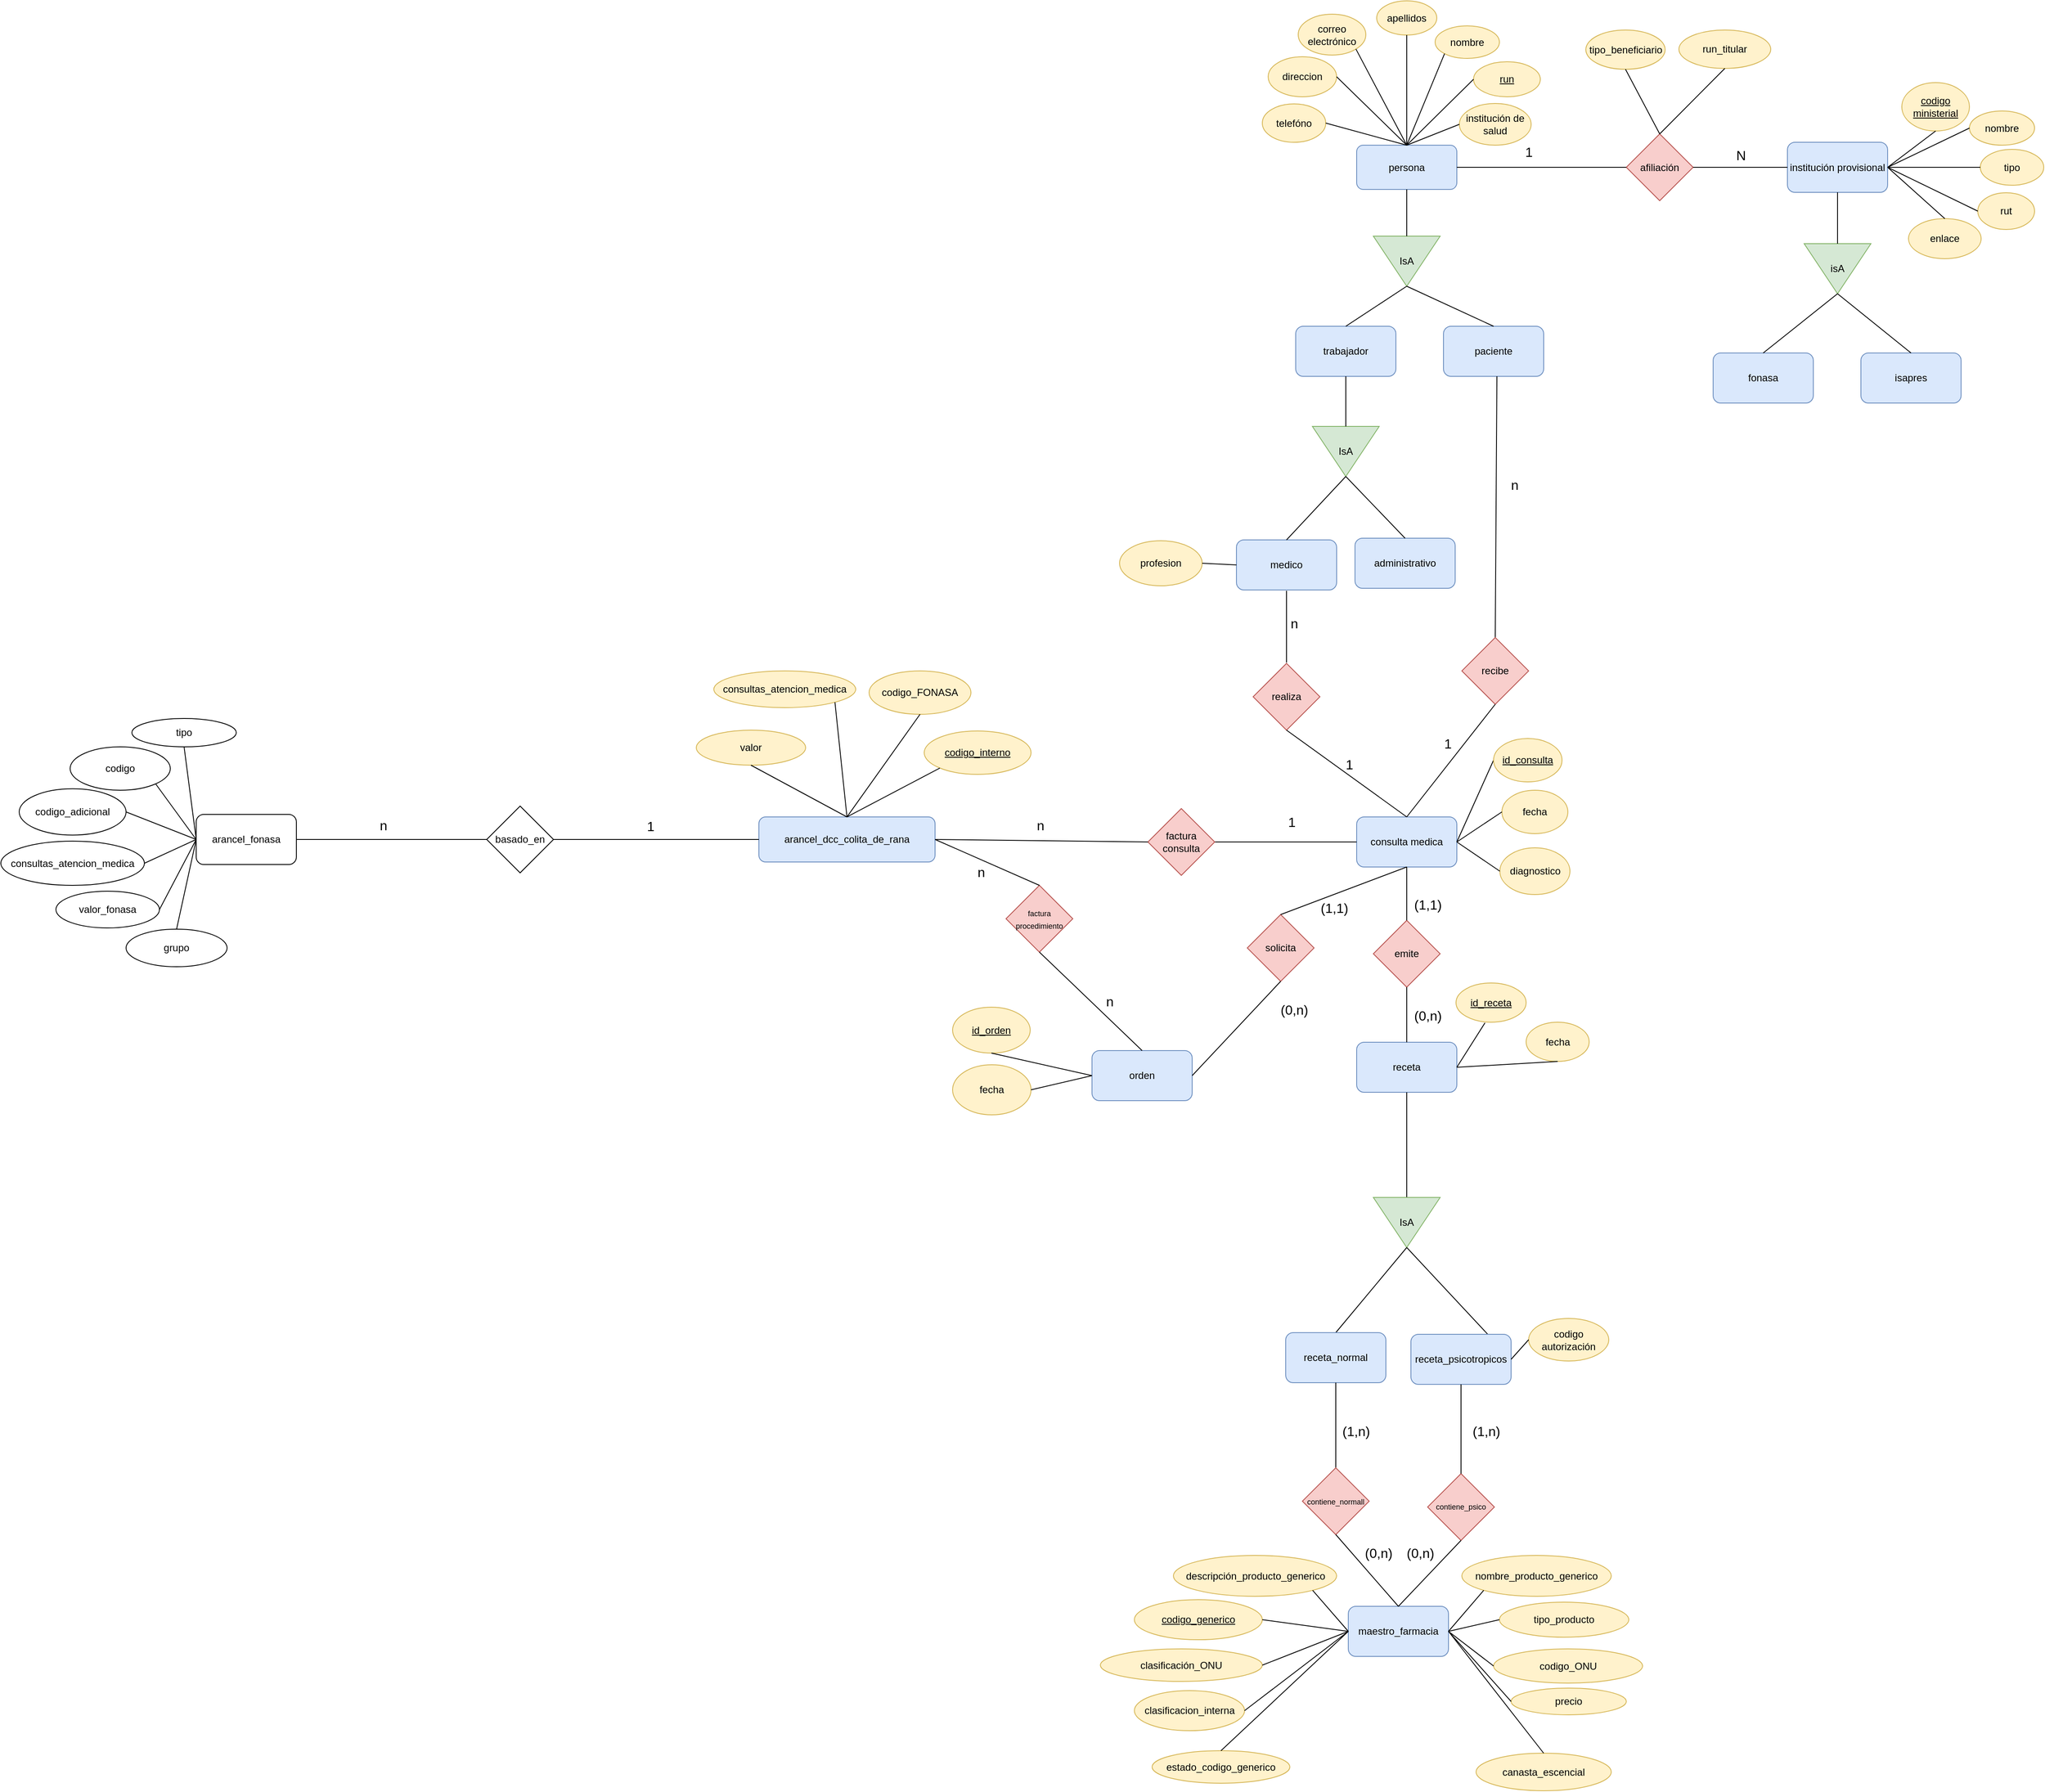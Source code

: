 <mxfile version="28.2.1">
  <diagram id="5fbcG3KwnYf6Rpxg08Wx" name="Página-1">
    <mxGraphModel dx="2180" dy="451" grid="0" gridSize="10" guides="1" tooltips="1" connect="1" arrows="1" fold="1" page="0" pageScale="1" pageWidth="827" pageHeight="1169" math="0" shadow="0">
      <root>
        <mxCell id="0" />
        <mxCell id="1" parent="0" />
        <mxCell id="uRwzK3sYCpa1AdK9t9Te-31" value="persona" style="rounded=1;whiteSpace=wrap;html=1;fillColor=#dae8fc;strokeColor=#6c8ebf;" parent="1" vertex="1">
          <mxGeometry x="138" y="909" width="120" height="53" as="geometry" />
        </mxCell>
        <mxCell id="uRwzK3sYCpa1AdK9t9Te-32" value="&lt;u&gt;run&lt;/u&gt;" style="ellipse;whiteSpace=wrap;html=1;fillColor=#fff2cc;strokeColor=#d6b656;" parent="1" vertex="1">
          <mxGeometry x="278" y="809" width="80" height="42" as="geometry" />
        </mxCell>
        <mxCell id="uRwzK3sYCpa1AdK9t9Te-33" value="nombre" style="ellipse;whiteSpace=wrap;html=1;fillColor=#fff2cc;strokeColor=#d6b656;" parent="1" vertex="1">
          <mxGeometry x="232" y="766" width="77" height="39" as="geometry" />
        </mxCell>
        <mxCell id="uRwzK3sYCpa1AdK9t9Te-34" value="apellidos" style="ellipse;whiteSpace=wrap;html=1;fillColor=#fff2cc;strokeColor=#d6b656;" parent="1" vertex="1">
          <mxGeometry x="162" y="736" width="72" height="41" as="geometry" />
        </mxCell>
        <mxCell id="uRwzK3sYCpa1AdK9t9Te-35" value="direccion" style="ellipse;whiteSpace=wrap;html=1;fillColor=#fff2cc;strokeColor=#d6b656;" parent="1" vertex="1">
          <mxGeometry x="32" y="803" width="82" height="48" as="geometry" />
        </mxCell>
        <mxCell id="uRwzK3sYCpa1AdK9t9Te-36" value="telefóno" style="ellipse;whiteSpace=wrap;html=1;fillColor=#fff2cc;strokeColor=#d6b656;" parent="1" vertex="1">
          <mxGeometry x="25" y="859.5" width="76" height="46" as="geometry" />
        </mxCell>
        <mxCell id="uRwzK3sYCpa1AdK9t9Te-37" value="correo electrónico" style="ellipse;whiteSpace=wrap;html=1;fillColor=#fff2cc;strokeColor=#d6b656;" parent="1" vertex="1">
          <mxGeometry x="68" y="752" width="81" height="49" as="geometry" />
        </mxCell>
        <mxCell id="uRwzK3sYCpa1AdK9t9Te-38" value="IsA" style="triangle;whiteSpace=wrap;html=1;direction=south;fillColor=#d5e8d4;strokeColor=#82b366;" parent="1" vertex="1">
          <mxGeometry x="158" y="1018" width="80" height="60" as="geometry" />
        </mxCell>
        <mxCell id="uRwzK3sYCpa1AdK9t9Te-40" value="trabajador" style="rounded=1;whiteSpace=wrap;html=1;fillColor=#dae8fc;strokeColor=#6c8ebf;" parent="1" vertex="1">
          <mxGeometry x="65" y="1126" width="120" height="60" as="geometry" />
        </mxCell>
        <mxCell id="uRwzK3sYCpa1AdK9t9Te-41" value="paciente" style="rounded=1;whiteSpace=wrap;html=1;fillColor=#dae8fc;strokeColor=#6c8ebf;" parent="1" vertex="1">
          <mxGeometry x="242" y="1126" width="120" height="60" as="geometry" />
        </mxCell>
        <mxCell id="uRwzK3sYCpa1AdK9t9Te-42" value="IsA" style="triangle;whiteSpace=wrap;html=1;direction=south;fillColor=#d5e8d4;strokeColor=#82b366;" parent="1" vertex="1">
          <mxGeometry x="85" y="1246" width="80" height="60" as="geometry" />
        </mxCell>
        <mxCell id="uRwzK3sYCpa1AdK9t9Te-43" value="medico" style="rounded=1;whiteSpace=wrap;html=1;fillColor=#dae8fc;strokeColor=#6c8ebf;" parent="1" vertex="1">
          <mxGeometry x="-6" y="1382" width="120" height="60" as="geometry" />
        </mxCell>
        <mxCell id="uRwzK3sYCpa1AdK9t9Te-44" value="administrativo" style="rounded=1;whiteSpace=wrap;html=1;fillColor=#dae8fc;strokeColor=#6c8ebf;" parent="1" vertex="1">
          <mxGeometry x="136" y="1380" width="120" height="60" as="geometry" />
        </mxCell>
        <mxCell id="uRwzK3sYCpa1AdK9t9Te-45" value="profesion" style="ellipse;whiteSpace=wrap;html=1;fillColor=#fff2cc;strokeColor=#d6b656;" parent="1" vertex="1">
          <mxGeometry x="-146" y="1383" width="99" height="54" as="geometry" />
        </mxCell>
        <mxCell id="uRwzK3sYCpa1AdK9t9Te-47" value="" style="endArrow=none;html=1;rounded=0;fontSize=12;startSize=8;endSize=8;curved=1;" parent="1" edge="1">
          <mxGeometry width="50" height="50" relative="1" as="geometry">
            <mxPoint x="304" y="1501" as="sourcePoint" />
            <mxPoint x="306" y="1186" as="targetPoint" />
          </mxGeometry>
        </mxCell>
        <mxCell id="uRwzK3sYCpa1AdK9t9Te-48" value="" style="endArrow=none;html=1;rounded=0;fontSize=12;startSize=8;endSize=8;curved=1;" parent="1" edge="1">
          <mxGeometry width="50" height="50" relative="1" as="geometry">
            <mxPoint x="54" y="1529" as="sourcePoint" />
            <mxPoint x="54" y="1443" as="targetPoint" />
          </mxGeometry>
        </mxCell>
        <mxCell id="uRwzK3sYCpa1AdK9t9Te-49" value="recibe" style="rhombus;whiteSpace=wrap;html=1;fillColor=#f8cecc;strokeColor=#b85450;" parent="1" vertex="1">
          <mxGeometry x="264" y="1499" width="80" height="80" as="geometry" />
        </mxCell>
        <mxCell id="uRwzK3sYCpa1AdK9t9Te-50" value="realiza" style="rhombus;whiteSpace=wrap;html=1;fillColor=#f8cecc;strokeColor=#b85450;" parent="1" vertex="1">
          <mxGeometry x="14" y="1530" width="80" height="80" as="geometry" />
        </mxCell>
        <mxCell id="uRwzK3sYCpa1AdK9t9Te-51" value="consulta medica" style="rounded=1;whiteSpace=wrap;html=1;fillColor=#dae8fc;strokeColor=#6c8ebf;" parent="1" vertex="1">
          <mxGeometry x="138" y="1714" width="120" height="60" as="geometry" />
        </mxCell>
        <mxCell id="uRwzK3sYCpa1AdK9t9Te-52" value="" style="endArrow=none;html=1;rounded=0;fontSize=12;startSize=8;endSize=8;curved=1;entryX=0.5;entryY=1;entryDx=0;entryDy=0;exitX=0.5;exitY=0;exitDx=0;exitDy=0;" parent="1" source="uRwzK3sYCpa1AdK9t9Te-51" target="uRwzK3sYCpa1AdK9t9Te-49" edge="1">
          <mxGeometry width="50" height="50" relative="1" as="geometry">
            <mxPoint x="210" y="1680" as="sourcePoint" />
            <mxPoint x="260" y="1630" as="targetPoint" />
          </mxGeometry>
        </mxCell>
        <mxCell id="uRwzK3sYCpa1AdK9t9Te-53" value="" style="endArrow=none;html=1;rounded=0;fontSize=12;startSize=8;endSize=8;curved=1;entryX=0.5;entryY=1;entryDx=0;entryDy=0;exitX=0.5;exitY=0;exitDx=0;exitDy=0;" parent="1" source="uRwzK3sYCpa1AdK9t9Te-51" target="uRwzK3sYCpa1AdK9t9Te-50" edge="1">
          <mxGeometry width="50" height="50" relative="1" as="geometry">
            <mxPoint x="210" y="1680" as="sourcePoint" />
            <mxPoint x="260" y="1630" as="targetPoint" />
          </mxGeometry>
        </mxCell>
        <mxCell id="uRwzK3sYCpa1AdK9t9Te-54" value="" style="endArrow=none;html=1;rounded=0;fontSize=12;startSize=8;endSize=8;curved=1;entryX=1;entryY=0.5;entryDx=0;entryDy=0;exitX=0;exitY=0.5;exitDx=0;exitDy=0;" parent="1" source="uRwzK3sYCpa1AdK9t9Te-55" target="uRwzK3sYCpa1AdK9t9Te-51" edge="1">
          <mxGeometry width="50" height="50" relative="1" as="geometry">
            <mxPoint x="333" y="1696" as="sourcePoint" />
            <mxPoint x="260" y="1809" as="targetPoint" />
          </mxGeometry>
        </mxCell>
        <mxCell id="uRwzK3sYCpa1AdK9t9Te-55" value="&lt;u&gt;id_consulta&lt;/u&gt;" style="ellipse;whiteSpace=wrap;html=1;fillColor=#fff2cc;strokeColor=#d6b656;" parent="1" vertex="1">
          <mxGeometry x="302" y="1620" width="82" height="52" as="geometry" />
        </mxCell>
        <mxCell id="uRwzK3sYCpa1AdK9t9Te-56" value="fecha" style="ellipse;whiteSpace=wrap;html=1;fillColor=#fff2cc;strokeColor=#d6b656;" parent="1" vertex="1">
          <mxGeometry x="312" y="1682" width="79" height="52" as="geometry" />
        </mxCell>
        <mxCell id="uRwzK3sYCpa1AdK9t9Te-57" value="" style="endArrow=none;html=1;rounded=0;fontSize=12;startSize=8;endSize=8;curved=1;entryX=0;entryY=0.5;entryDx=0;entryDy=0;exitX=1;exitY=0.5;exitDx=0;exitDy=0;" parent="1" source="uRwzK3sYCpa1AdK9t9Te-51" target="uRwzK3sYCpa1AdK9t9Te-56" edge="1">
          <mxGeometry width="50" height="50" relative="1" as="geometry">
            <mxPoint x="260" y="1738" as="sourcePoint" />
            <mxPoint x="260" y="1809" as="targetPoint" />
          </mxGeometry>
        </mxCell>
        <mxCell id="uRwzK3sYCpa1AdK9t9Te-58" value="diagnostico" style="ellipse;whiteSpace=wrap;html=1;fillColor=#fff2cc;strokeColor=#d6b656;" parent="1" vertex="1">
          <mxGeometry x="309.5" y="1751" width="84" height="56" as="geometry" />
        </mxCell>
        <mxCell id="uRwzK3sYCpa1AdK9t9Te-59" value="" style="endArrow=none;html=1;rounded=0;fontSize=12;startSize=8;endSize=8;curved=1;entryX=1;entryY=0.5;entryDx=0;entryDy=0;exitX=0;exitY=0.5;exitDx=0;exitDy=0;" parent="1" source="uRwzK3sYCpa1AdK9t9Te-58" target="uRwzK3sYCpa1AdK9t9Te-51" edge="1">
          <mxGeometry width="50" height="50" relative="1" as="geometry">
            <mxPoint x="210" y="1859" as="sourcePoint" />
            <mxPoint x="260" y="1809" as="targetPoint" />
          </mxGeometry>
        </mxCell>
        <mxCell id="uRwzK3sYCpa1AdK9t9Te-62" value="emite" style="rhombus;whiteSpace=wrap;html=1;fillColor=#f8cecc;strokeColor=#b85450;" parent="1" vertex="1">
          <mxGeometry x="158" y="1838" width="80" height="80" as="geometry" />
        </mxCell>
        <mxCell id="uRwzK3sYCpa1AdK9t9Te-63" value="receta" style="rounded=1;whiteSpace=wrap;html=1;fillColor=#dae8fc;strokeColor=#6c8ebf;" parent="1" vertex="1">
          <mxGeometry x="138" y="1984" width="120" height="60" as="geometry" />
        </mxCell>
        <mxCell id="uRwzK3sYCpa1AdK9t9Te-64" value="&lt;u&gt;id_receta&lt;/u&gt;" style="ellipse;whiteSpace=wrap;html=1;fillColor=#fff2cc;strokeColor=#d6b656;" parent="1" vertex="1">
          <mxGeometry x="257" y="1913" width="84" height="47" as="geometry" />
        </mxCell>
        <mxCell id="uRwzK3sYCpa1AdK9t9Te-65" value="fecha" style="ellipse;whiteSpace=wrap;html=1;fillColor=#fff2cc;strokeColor=#d6b656;" parent="1" vertex="1">
          <mxGeometry x="341" y="1960" width="75.5" height="47" as="geometry" />
        </mxCell>
        <mxCell id="uRwzK3sYCpa1AdK9t9Te-80" value="solicita" style="rhombus;whiteSpace=wrap;html=1;fillColor=#f8cecc;strokeColor=#b85450;" parent="1" vertex="1">
          <mxGeometry x="7" y="1831" width="80" height="80" as="geometry" />
        </mxCell>
        <mxCell id="uRwzK3sYCpa1AdK9t9Te-81" value="orden" style="rounded=1;whiteSpace=wrap;html=1;fillColor=#dae8fc;strokeColor=#6c8ebf;" parent="1" vertex="1">
          <mxGeometry x="-179" y="1994" width="120" height="60" as="geometry" />
        </mxCell>
        <mxCell id="uRwzK3sYCpa1AdK9t9Te-82" value="" style="endArrow=none;html=1;rounded=0;fontSize=12;startSize=8;endSize=8;curved=1;entryX=0.5;entryY=1;entryDx=0;entryDy=0;exitX=0.5;exitY=0;exitDx=0;exitDy=0;" parent="1" source="uRwzK3sYCpa1AdK9t9Te-63" target="uRwzK3sYCpa1AdK9t9Te-62" edge="1">
          <mxGeometry width="50" height="50" relative="1" as="geometry">
            <mxPoint x="201" y="1982" as="sourcePoint" />
            <mxPoint x="201" y="1927" as="targetPoint" />
          </mxGeometry>
        </mxCell>
        <mxCell id="uRwzK3sYCpa1AdK9t9Te-83" value="" style="endArrow=none;html=1;rounded=0;fontSize=12;startSize=8;endSize=8;curved=1;entryX=0.413;entryY=1.016;entryDx=0;entryDy=0;entryPerimeter=0;exitX=1;exitY=0.5;exitDx=0;exitDy=0;" parent="1" source="uRwzK3sYCpa1AdK9t9Te-63" target="uRwzK3sYCpa1AdK9t9Te-64" edge="1">
          <mxGeometry width="50" height="50" relative="1" as="geometry">
            <mxPoint x="201" y="1982" as="sourcePoint" />
            <mxPoint x="251" y="1932" as="targetPoint" />
          </mxGeometry>
        </mxCell>
        <mxCell id="uRwzK3sYCpa1AdK9t9Te-84" value="" style="endArrow=none;html=1;rounded=0;fontSize=12;startSize=8;endSize=8;curved=1;entryX=0.5;entryY=1;entryDx=0;entryDy=0;exitX=1;exitY=0.5;exitDx=0;exitDy=0;" parent="1" source="uRwzK3sYCpa1AdK9t9Te-63" target="uRwzK3sYCpa1AdK9t9Te-65" edge="1">
          <mxGeometry width="50" height="50" relative="1" as="geometry">
            <mxPoint x="201" y="1982" as="sourcePoint" />
            <mxPoint x="251" y="1932" as="targetPoint" />
          </mxGeometry>
        </mxCell>
        <mxCell id="uRwzK3sYCpa1AdK9t9Te-98" value="&lt;u&gt;id_orden&lt;/u&gt;" style="ellipse;whiteSpace=wrap;html=1;fillColor=#fff2cc;strokeColor=#d6b656;" parent="1" vertex="1">
          <mxGeometry x="-346" y="1942" width="93" height="55" as="geometry" />
        </mxCell>
        <mxCell id="uRwzK3sYCpa1AdK9t9Te-99" value="fecha" style="ellipse;whiteSpace=wrap;html=1;fillColor=#fff2cc;strokeColor=#d6b656;" parent="1" vertex="1">
          <mxGeometry x="-346" y="2011" width="94" height="60" as="geometry" />
        </mxCell>
        <mxCell id="uRwzK3sYCpa1AdK9t9Te-102" value="" style="endArrow=none;html=1;rounded=0;fontSize=12;startSize=8;endSize=8;curved=1;entryX=0;entryY=0.5;entryDx=0;entryDy=0;exitX=0.5;exitY=1;exitDx=0;exitDy=0;" parent="1" source="uRwzK3sYCpa1AdK9t9Te-98" target="uRwzK3sYCpa1AdK9t9Te-81" edge="1">
          <mxGeometry width="50" height="50" relative="1" as="geometry">
            <mxPoint x="-208" y="1952" as="sourcePoint" />
            <mxPoint x="-158" y="1902" as="targetPoint" />
          </mxGeometry>
        </mxCell>
        <mxCell id="uRwzK3sYCpa1AdK9t9Te-103" value="" style="endArrow=none;html=1;rounded=0;fontSize=12;startSize=8;endSize=8;curved=1;entryX=0;entryY=0.5;entryDx=0;entryDy=0;exitX=1;exitY=0.5;exitDx=0;exitDy=0;" parent="1" source="uRwzK3sYCpa1AdK9t9Te-99" target="uRwzK3sYCpa1AdK9t9Te-81" edge="1">
          <mxGeometry width="50" height="50" relative="1" as="geometry">
            <mxPoint x="-208" y="1952" as="sourcePoint" />
            <mxPoint x="-158" y="1902" as="targetPoint" />
          </mxGeometry>
        </mxCell>
        <mxCell id="uRwzK3sYCpa1AdK9t9Te-106" value="afiliación" style="rhombus;whiteSpace=wrap;html=1;fillColor=#f8cecc;strokeColor=#b85450;" parent="1" vertex="1">
          <mxGeometry x="461" y="895.5" width="80" height="80" as="geometry" />
        </mxCell>
        <mxCell id="uRwzK3sYCpa1AdK9t9Te-107" value="institución provisional" style="rounded=1;whiteSpace=wrap;html=1;fillColor=#dae8fc;strokeColor=#6c8ebf;" parent="1" vertex="1">
          <mxGeometry x="654" y="905.5" width="120" height="60" as="geometry" />
        </mxCell>
        <mxCell id="uRwzK3sYCpa1AdK9t9Te-108" value="&lt;u&gt;codigo ministerial&lt;/u&gt;" style="ellipse;whiteSpace=wrap;html=1;fillColor=#fff2cc;strokeColor=#d6b656;" parent="1" vertex="1">
          <mxGeometry x="791" y="834" width="81" height="58" as="geometry" />
        </mxCell>
        <mxCell id="uRwzK3sYCpa1AdK9t9Te-109" value="nombre" style="ellipse;whiteSpace=wrap;html=1;fillColor=#fff2cc;strokeColor=#d6b656;" parent="1" vertex="1">
          <mxGeometry x="872" y="868" width="78" height="41" as="geometry" />
        </mxCell>
        <mxCell id="uRwzK3sYCpa1AdK9t9Te-110" value="tipo" style="ellipse;whiteSpace=wrap;html=1;fillColor=#fff2cc;strokeColor=#d6b656;" parent="1" vertex="1">
          <mxGeometry x="885" y="914" width="76" height="43" as="geometry" />
        </mxCell>
        <mxCell id="uRwzK3sYCpa1AdK9t9Te-111" value="rut" style="ellipse;whiteSpace=wrap;html=1;fillColor=#fff2cc;strokeColor=#d6b656;" parent="1" vertex="1">
          <mxGeometry x="882" y="966" width="68" height="44" as="geometry" />
        </mxCell>
        <mxCell id="uRwzK3sYCpa1AdK9t9Te-112" value="enlace" style="ellipse;whiteSpace=wrap;html=1;fillColor=#fff2cc;strokeColor=#d6b656;" parent="1" vertex="1">
          <mxGeometry x="799" y="997" width="87" height="48" as="geometry" />
        </mxCell>
        <mxCell id="uRwzK3sYCpa1AdK9t9Te-113" value="isA" style="triangle;whiteSpace=wrap;html=1;direction=south;fillColor=#d5e8d4;strokeColor=#82b366;" parent="1" vertex="1">
          <mxGeometry x="674" y="1027" width="80" height="60" as="geometry" />
        </mxCell>
        <mxCell id="uRwzK3sYCpa1AdK9t9Te-114" value="fonasa" style="rounded=1;whiteSpace=wrap;html=1;fillColor=#dae8fc;strokeColor=#6c8ebf;" parent="1" vertex="1">
          <mxGeometry x="565" y="1158" width="120" height="60" as="geometry" />
        </mxCell>
        <mxCell id="uRwzK3sYCpa1AdK9t9Te-115" value="" style="endArrow=none;html=1;rounded=0;fontSize=12;startSize=8;endSize=8;curved=1;exitX=1;exitY=0.5;exitDx=0;exitDy=0;" parent="1" source="uRwzK3sYCpa1AdK9t9Te-31" target="uRwzK3sYCpa1AdK9t9Te-106" edge="1">
          <mxGeometry width="50" height="50" relative="1" as="geometry">
            <mxPoint x="418" y="1075" as="sourcePoint" />
            <mxPoint x="468" y="1025" as="targetPoint" />
          </mxGeometry>
        </mxCell>
        <mxCell id="uRwzK3sYCpa1AdK9t9Te-116" value="1" style="text;html=1;align=center;verticalAlign=middle;resizable=0;points=[];autosize=1;strokeColor=none;fillColor=none;fontSize=16;" parent="1" vertex="1">
          <mxGeometry x="330.5" y="901.5" width="27" height="31" as="geometry" />
        </mxCell>
        <mxCell id="uRwzK3sYCpa1AdK9t9Te-117" value="" style="endArrow=none;html=1;rounded=0;fontSize=12;startSize=8;endSize=8;curved=1;exitX=1;exitY=0.5;exitDx=0;exitDy=0;entryX=0;entryY=0.5;entryDx=0;entryDy=0;" parent="1" source="uRwzK3sYCpa1AdK9t9Te-106" target="uRwzK3sYCpa1AdK9t9Te-107" edge="1">
          <mxGeometry width="50" height="50" relative="1" as="geometry">
            <mxPoint x="545" y="1075" as="sourcePoint" />
            <mxPoint x="595" y="1025" as="targetPoint" />
          </mxGeometry>
        </mxCell>
        <mxCell id="uRwzK3sYCpa1AdK9t9Te-118" value="N" style="text;html=1;align=center;verticalAlign=middle;resizable=0;points=[];autosize=1;strokeColor=none;fillColor=none;fontSize=16;" parent="1" vertex="1">
          <mxGeometry x="583" y="905.5" width="30" height="31" as="geometry" />
        </mxCell>
        <mxCell id="uRwzK3sYCpa1AdK9t9Te-120" value="tipo_beneficiario" style="ellipse;whiteSpace=wrap;html=1;fillColor=#fff2cc;strokeColor=#d6b656;" parent="1" vertex="1">
          <mxGeometry x="412.5" y="771" width="95" height="47" as="geometry" />
        </mxCell>
        <mxCell id="uRwzK3sYCpa1AdK9t9Te-121" value="run_titular" style="ellipse;whiteSpace=wrap;html=1;fillColor=#fff2cc;strokeColor=#d6b656;" parent="1" vertex="1">
          <mxGeometry x="524" y="771" width="110" height="46" as="geometry" />
        </mxCell>
        <mxCell id="uRwzK3sYCpa1AdK9t9Te-122" value="" style="endArrow=none;html=1;rounded=0;fontSize=12;startSize=8;endSize=8;curved=1;exitX=0.5;exitY=0;exitDx=0;exitDy=0;entryX=0.5;entryY=1;entryDx=0;entryDy=0;" parent="1" source="uRwzK3sYCpa1AdK9t9Te-106" target="uRwzK3sYCpa1AdK9t9Te-121" edge="1">
          <mxGeometry width="50" height="50" relative="1" as="geometry">
            <mxPoint x="523" y="1077" as="sourcePoint" />
            <mxPoint x="573" y="1027" as="targetPoint" />
          </mxGeometry>
        </mxCell>
        <mxCell id="uRwzK3sYCpa1AdK9t9Te-123" value="" style="endArrow=none;html=1;rounded=0;fontSize=12;startSize=8;endSize=8;curved=1;exitX=0.5;exitY=0;exitDx=0;exitDy=0;entryX=0.5;entryY=1;entryDx=0;entryDy=0;" parent="1" source="uRwzK3sYCpa1AdK9t9Te-106" target="uRwzK3sYCpa1AdK9t9Te-120" edge="1">
          <mxGeometry width="50" height="50" relative="1" as="geometry">
            <mxPoint x="523" y="1077" as="sourcePoint" />
            <mxPoint x="573" y="1027" as="targetPoint" />
          </mxGeometry>
        </mxCell>
        <mxCell id="uRwzK3sYCpa1AdK9t9Te-124" value="isapres" style="rounded=1;whiteSpace=wrap;html=1;fillColor=#dae8fc;strokeColor=#6c8ebf;" parent="1" vertex="1">
          <mxGeometry x="742" y="1158" width="120" height="60" as="geometry" />
        </mxCell>
        <mxCell id="uRwzK3sYCpa1AdK9t9Te-125" value="" style="endArrow=none;html=1;rounded=0;fontSize=12;startSize=8;endSize=8;curved=1;entryX=0.5;entryY=1;entryDx=0;entryDy=0;exitX=0;exitY=0.5;exitDx=0;exitDy=0;" parent="1" source="uRwzK3sYCpa1AdK9t9Te-113" target="uRwzK3sYCpa1AdK9t9Te-107" edge="1">
          <mxGeometry width="50" height="50" relative="1" as="geometry">
            <mxPoint x="661" y="1022" as="sourcePoint" />
            <mxPoint x="711" y="972" as="targetPoint" />
          </mxGeometry>
        </mxCell>
        <mxCell id="uRwzK3sYCpa1AdK9t9Te-126" value="" style="endArrow=none;html=1;rounded=0;fontSize=12;startSize=8;endSize=8;curved=1;exitX=1;exitY=0.5;exitDx=0;exitDy=0;entryX=0.5;entryY=0;entryDx=0;entryDy=0;" parent="1" source="uRwzK3sYCpa1AdK9t9Te-113" target="uRwzK3sYCpa1AdK9t9Te-124" edge="1">
          <mxGeometry width="50" height="50" relative="1" as="geometry">
            <mxPoint x="769" y="1095" as="sourcePoint" />
            <mxPoint x="819" y="1045" as="targetPoint" />
          </mxGeometry>
        </mxCell>
        <mxCell id="uRwzK3sYCpa1AdK9t9Te-127" value="" style="endArrow=none;html=1;rounded=0;fontSize=12;startSize=8;endSize=8;curved=1;exitX=1;exitY=0.5;exitDx=0;exitDy=0;entryX=0.5;entryY=0;entryDx=0;entryDy=0;" parent="1" source="uRwzK3sYCpa1AdK9t9Te-113" target="uRwzK3sYCpa1AdK9t9Te-114" edge="1">
          <mxGeometry width="50" height="50" relative="1" as="geometry">
            <mxPoint x="769" y="1095" as="sourcePoint" />
            <mxPoint x="819" y="1045" as="targetPoint" />
          </mxGeometry>
        </mxCell>
        <mxCell id="uRwzK3sYCpa1AdK9t9Te-128" value="" style="endArrow=none;html=1;rounded=0;fontSize=12;startSize=8;endSize=8;curved=1;entryX=1;entryY=0.5;entryDx=0;entryDy=0;exitX=0.5;exitY=1;exitDx=0;exitDy=0;" parent="1" source="uRwzK3sYCpa1AdK9t9Te-108" target="uRwzK3sYCpa1AdK9t9Te-107" edge="1">
          <mxGeometry width="50" height="50" relative="1" as="geometry">
            <mxPoint x="675" y="1101" as="sourcePoint" />
            <mxPoint x="725" y="1051" as="targetPoint" />
          </mxGeometry>
        </mxCell>
        <mxCell id="uRwzK3sYCpa1AdK9t9Te-129" value="" style="endArrow=none;html=1;rounded=0;fontSize=12;startSize=8;endSize=8;curved=1;entryX=1;entryY=0.5;entryDx=0;entryDy=0;exitX=0;exitY=0.5;exitDx=0;exitDy=0;" parent="1" source="uRwzK3sYCpa1AdK9t9Te-109" target="uRwzK3sYCpa1AdK9t9Te-107" edge="1">
          <mxGeometry width="50" height="50" relative="1" as="geometry">
            <mxPoint x="675" y="1101" as="sourcePoint" />
            <mxPoint x="725" y="1051" as="targetPoint" />
          </mxGeometry>
        </mxCell>
        <mxCell id="uRwzK3sYCpa1AdK9t9Te-130" value="" style="endArrow=none;html=1;rounded=0;fontSize=12;startSize=8;endSize=8;curved=1;exitX=1;exitY=0.5;exitDx=0;exitDy=0;entryX=0;entryY=0.5;entryDx=0;entryDy=0;" parent="1" source="uRwzK3sYCpa1AdK9t9Te-107" target="uRwzK3sYCpa1AdK9t9Te-110" edge="1">
          <mxGeometry width="50" height="50" relative="1" as="geometry">
            <mxPoint x="798" y="970" as="sourcePoint" />
            <mxPoint x="848" y="920" as="targetPoint" />
          </mxGeometry>
        </mxCell>
        <mxCell id="uRwzK3sYCpa1AdK9t9Te-131" value="" style="endArrow=none;html=1;rounded=0;fontSize=12;startSize=8;endSize=8;curved=1;exitX=1;exitY=0.5;exitDx=0;exitDy=0;entryX=0;entryY=0.5;entryDx=0;entryDy=0;" parent="1" source="uRwzK3sYCpa1AdK9t9Te-107" target="uRwzK3sYCpa1AdK9t9Te-111" edge="1">
          <mxGeometry width="50" height="50" relative="1" as="geometry">
            <mxPoint x="794" y="992" as="sourcePoint" />
            <mxPoint x="844" y="942" as="targetPoint" />
          </mxGeometry>
        </mxCell>
        <mxCell id="uRwzK3sYCpa1AdK9t9Te-132" value="" style="endArrow=none;html=1;rounded=0;fontSize=12;startSize=8;endSize=8;curved=1;exitX=1;exitY=0.5;exitDx=0;exitDy=0;entryX=0.5;entryY=0;entryDx=0;entryDy=0;" parent="1" source="uRwzK3sYCpa1AdK9t9Te-107" target="uRwzK3sYCpa1AdK9t9Te-112" edge="1">
          <mxGeometry width="50" height="50" relative="1" as="geometry">
            <mxPoint x="764" y="1027" as="sourcePoint" />
            <mxPoint x="814" y="977" as="targetPoint" />
          </mxGeometry>
        </mxCell>
        <mxCell id="uRwzK3sYCpa1AdK9t9Te-133" value="institución de salud" style="ellipse;whiteSpace=wrap;html=1;fillColor=#fff2cc;strokeColor=#d6b656;" parent="1" vertex="1">
          <mxGeometry x="261" y="859" width="86" height="50" as="geometry" />
        </mxCell>
        <mxCell id="uRwzK3sYCpa1AdK9t9Te-134" value="" style="endArrow=none;html=1;rounded=0;fontSize=12;startSize=8;endSize=8;curved=1;exitX=0.5;exitY=0;exitDx=0;exitDy=0;entryX=0;entryY=0.5;entryDx=0;entryDy=0;" parent="1" source="uRwzK3sYCpa1AdK9t9Te-31" target="uRwzK3sYCpa1AdK9t9Te-133" edge="1">
          <mxGeometry width="50" height="50" relative="1" as="geometry">
            <mxPoint x="191" y="904" as="sourcePoint" />
            <mxPoint x="241" y="854" as="targetPoint" />
          </mxGeometry>
        </mxCell>
        <mxCell id="uRwzK3sYCpa1AdK9t9Te-135" value="" style="endArrow=none;html=1;rounded=0;fontSize=12;startSize=8;endSize=8;curved=1;exitX=0.5;exitY=0;exitDx=0;exitDy=0;entryX=0;entryY=0.5;entryDx=0;entryDy=0;" parent="1" source="uRwzK3sYCpa1AdK9t9Te-31" target="uRwzK3sYCpa1AdK9t9Te-32" edge="1">
          <mxGeometry width="50" height="50" relative="1" as="geometry">
            <mxPoint x="299" y="1007" as="sourcePoint" />
            <mxPoint x="349" y="957" as="targetPoint" />
          </mxGeometry>
        </mxCell>
        <mxCell id="uRwzK3sYCpa1AdK9t9Te-136" value="" style="endArrow=none;html=1;rounded=0;fontSize=12;startSize=8;endSize=8;curved=1;exitX=0.5;exitY=0;exitDx=0;exitDy=0;entryX=0;entryY=1;entryDx=0;entryDy=0;" parent="1" source="uRwzK3sYCpa1AdK9t9Te-31" target="uRwzK3sYCpa1AdK9t9Te-33" edge="1">
          <mxGeometry width="50" height="50" relative="1" as="geometry">
            <mxPoint x="299" y="1007" as="sourcePoint" />
            <mxPoint x="349" y="957" as="targetPoint" />
          </mxGeometry>
        </mxCell>
        <mxCell id="uRwzK3sYCpa1AdK9t9Te-137" value="" style="endArrow=none;html=1;rounded=0;fontSize=12;startSize=8;endSize=8;curved=1;exitX=0.5;exitY=0;exitDx=0;exitDy=0;entryX=0.5;entryY=1;entryDx=0;entryDy=0;" parent="1" source="uRwzK3sYCpa1AdK9t9Te-31" target="uRwzK3sYCpa1AdK9t9Te-34" edge="1">
          <mxGeometry width="50" height="50" relative="1" as="geometry">
            <mxPoint x="299" y="1007" as="sourcePoint" />
            <mxPoint x="349" y="957" as="targetPoint" />
          </mxGeometry>
        </mxCell>
        <mxCell id="uRwzK3sYCpa1AdK9t9Te-138" value="" style="endArrow=none;html=1;rounded=0;fontSize=12;startSize=8;endSize=8;curved=1;exitX=0.5;exitY=0;exitDx=0;exitDy=0;entryX=1;entryY=1;entryDx=0;entryDy=0;" parent="1" source="uRwzK3sYCpa1AdK9t9Te-31" target="uRwzK3sYCpa1AdK9t9Te-37" edge="1">
          <mxGeometry width="50" height="50" relative="1" as="geometry">
            <mxPoint x="299" y="1007" as="sourcePoint" />
            <mxPoint x="349" y="957" as="targetPoint" />
          </mxGeometry>
        </mxCell>
        <mxCell id="uRwzK3sYCpa1AdK9t9Te-139" value="" style="endArrow=none;html=1;rounded=0;fontSize=12;startSize=8;endSize=8;curved=1;exitX=0.5;exitY=0;exitDx=0;exitDy=0;entryX=1;entryY=0.5;entryDx=0;entryDy=0;" parent="1" source="uRwzK3sYCpa1AdK9t9Te-31" target="uRwzK3sYCpa1AdK9t9Te-35" edge="1">
          <mxGeometry width="50" height="50" relative="1" as="geometry">
            <mxPoint x="186" y="1008" as="sourcePoint" />
            <mxPoint x="236" y="958" as="targetPoint" />
          </mxGeometry>
        </mxCell>
        <mxCell id="uRwzK3sYCpa1AdK9t9Te-140" value="" style="endArrow=none;html=1;rounded=0;fontSize=12;startSize=8;endSize=8;curved=1;exitX=0.5;exitY=0;exitDx=0;exitDy=0;entryX=1;entryY=0.5;entryDx=0;entryDy=0;" parent="1" source="uRwzK3sYCpa1AdK9t9Te-31" target="uRwzK3sYCpa1AdK9t9Te-36" edge="1">
          <mxGeometry width="50" height="50" relative="1" as="geometry">
            <mxPoint x="186" y="1008" as="sourcePoint" />
            <mxPoint x="236" y="958" as="targetPoint" />
          </mxGeometry>
        </mxCell>
        <mxCell id="uRwzK3sYCpa1AdK9t9Te-141" value="n" style="text;html=1;align=center;verticalAlign=middle;resizable=0;points=[];autosize=1;strokeColor=none;fillColor=none;fontSize=16;" parent="1" vertex="1">
          <mxGeometry x="49.5" y="1466.5" width="27" height="31" as="geometry" />
        </mxCell>
        <mxCell id="uRwzK3sYCpa1AdK9t9Te-142" value="1" style="text;html=1;align=center;verticalAlign=middle;resizable=0;points=[];autosize=1;strokeColor=none;fillColor=none;fontSize=16;" parent="1" vertex="1">
          <mxGeometry x="115.5" y="1635.5" width="27" height="31" as="geometry" />
        </mxCell>
        <mxCell id="uRwzK3sYCpa1AdK9t9Te-143" value="n" style="text;html=1;align=center;verticalAlign=middle;resizable=0;points=[];autosize=1;strokeColor=none;fillColor=none;fontSize=16;" parent="1" vertex="1">
          <mxGeometry x="313.5" y="1300.5" width="27" height="31" as="geometry" />
        </mxCell>
        <mxCell id="uRwzK3sYCpa1AdK9t9Te-144" value="1" style="text;html=1;align=center;verticalAlign=middle;resizable=0;points=[];autosize=1;strokeColor=none;fillColor=none;fontSize=16;" parent="1" vertex="1">
          <mxGeometry x="233.5" y="1610.5" width="27" height="31" as="geometry" />
        </mxCell>
        <mxCell id="uRwzK3sYCpa1AdK9t9Te-145" value="" style="endArrow=none;html=1;rounded=0;fontSize=12;startSize=8;endSize=8;curved=1;entryX=0.5;entryY=1;entryDx=0;entryDy=0;exitX=0;exitY=0.5;exitDx=0;exitDy=0;" parent="1" source="uRwzK3sYCpa1AdK9t9Te-42" target="uRwzK3sYCpa1AdK9t9Te-40" edge="1">
          <mxGeometry width="50" height="50" relative="1" as="geometry">
            <mxPoint x="66" y="1478" as="sourcePoint" />
            <mxPoint x="116" y="1428" as="targetPoint" />
          </mxGeometry>
        </mxCell>
        <mxCell id="uRwzK3sYCpa1AdK9t9Te-146" value="" style="endArrow=none;html=1;rounded=0;fontSize=12;startSize=8;endSize=8;curved=1;entryX=1;entryY=0.5;entryDx=0;entryDy=0;exitX=0.5;exitY=0;exitDx=0;exitDy=0;" parent="1" source="uRwzK3sYCpa1AdK9t9Te-43" target="uRwzK3sYCpa1AdK9t9Te-42" edge="1">
          <mxGeometry width="50" height="50" relative="1" as="geometry">
            <mxPoint x="66" y="1478" as="sourcePoint" />
            <mxPoint x="116" y="1428" as="targetPoint" />
          </mxGeometry>
        </mxCell>
        <mxCell id="uRwzK3sYCpa1AdK9t9Te-147" value="" style="endArrow=none;html=1;rounded=0;fontSize=12;startSize=8;endSize=8;curved=1;entryX=1;entryY=0.5;entryDx=0;entryDy=0;exitX=0.5;exitY=0;exitDx=0;exitDy=0;" parent="1" source="uRwzK3sYCpa1AdK9t9Te-44" target="uRwzK3sYCpa1AdK9t9Te-42" edge="1">
          <mxGeometry width="50" height="50" relative="1" as="geometry">
            <mxPoint x="66" y="1478" as="sourcePoint" />
            <mxPoint x="116" y="1428" as="targetPoint" />
          </mxGeometry>
        </mxCell>
        <mxCell id="uRwzK3sYCpa1AdK9t9Te-148" value="" style="endArrow=none;html=1;rounded=0;fontSize=12;startSize=8;endSize=8;curved=1;entryX=0;entryY=0.5;entryDx=0;entryDy=0;exitX=1;exitY=0.5;exitDx=0;exitDy=0;" parent="1" source="uRwzK3sYCpa1AdK9t9Te-45" target="uRwzK3sYCpa1AdK9t9Te-43" edge="1">
          <mxGeometry width="50" height="50" relative="1" as="geometry">
            <mxPoint x="66" y="1478" as="sourcePoint" />
            <mxPoint x="116" y="1428" as="targetPoint" />
          </mxGeometry>
        </mxCell>
        <mxCell id="uRwzK3sYCpa1AdK9t9Te-149" value="" style="endArrow=none;html=1;rounded=0;fontSize=12;startSize=8;endSize=8;curved=1;entryX=0.5;entryY=1;entryDx=0;entryDy=0;exitX=0;exitY=0.5;exitDx=0;exitDy=0;" parent="1" source="uRwzK3sYCpa1AdK9t9Te-38" target="uRwzK3sYCpa1AdK9t9Te-31" edge="1">
          <mxGeometry width="50" height="50" relative="1" as="geometry">
            <mxPoint x="156" y="1175" as="sourcePoint" />
            <mxPoint x="206" y="1125" as="targetPoint" />
          </mxGeometry>
        </mxCell>
        <mxCell id="uRwzK3sYCpa1AdK9t9Te-150" value="" style="endArrow=none;html=1;rounded=0;fontSize=12;startSize=8;endSize=8;curved=1;entryX=1;entryY=0.5;entryDx=0;entryDy=0;exitX=0.5;exitY=0;exitDx=0;exitDy=0;" parent="1" source="uRwzK3sYCpa1AdK9t9Te-40" target="uRwzK3sYCpa1AdK9t9Te-38" edge="1">
          <mxGeometry width="50" height="50" relative="1" as="geometry">
            <mxPoint x="156" y="1175" as="sourcePoint" />
            <mxPoint x="206" y="1125" as="targetPoint" />
          </mxGeometry>
        </mxCell>
        <mxCell id="uRwzK3sYCpa1AdK9t9Te-151" value="" style="endArrow=none;html=1;rounded=0;fontSize=12;startSize=8;endSize=8;curved=1;entryX=1;entryY=0.5;entryDx=0;entryDy=0;exitX=0.5;exitY=0;exitDx=0;exitDy=0;" parent="1" source="uRwzK3sYCpa1AdK9t9Te-41" target="uRwzK3sYCpa1AdK9t9Te-38" edge="1">
          <mxGeometry width="50" height="50" relative="1" as="geometry">
            <mxPoint x="156" y="1175" as="sourcePoint" />
            <mxPoint x="206" y="1125" as="targetPoint" />
          </mxGeometry>
        </mxCell>
        <mxCell id="pEswacvLzB_70uWH7xUG-1" value="" style="endArrow=none;html=1;rounded=0;fontSize=12;startSize=8;endSize=8;curved=1;entryX=0.5;entryY=1;entryDx=0;entryDy=0;exitX=0.5;exitY=0;exitDx=0;exitDy=0;" edge="1" parent="1" source="uRwzK3sYCpa1AdK9t9Te-62" target="uRwzK3sYCpa1AdK9t9Te-51">
          <mxGeometry width="50" height="50" relative="1" as="geometry">
            <mxPoint x="122" y="1897" as="sourcePoint" />
            <mxPoint x="172" y="1847" as="targetPoint" />
          </mxGeometry>
        </mxCell>
        <mxCell id="pEswacvLzB_70uWH7xUG-2" value="" style="endArrow=none;html=1;rounded=0;fontSize=12;startSize=8;endSize=8;curved=1;entryX=0.5;entryY=1;entryDx=0;entryDy=0;exitX=0.5;exitY=0;exitDx=0;exitDy=0;" edge="1" parent="1" source="uRwzK3sYCpa1AdK9t9Te-80" target="uRwzK3sYCpa1AdK9t9Te-51">
          <mxGeometry width="50" height="50" relative="1" as="geometry">
            <mxPoint x="122" y="1889" as="sourcePoint" />
            <mxPoint x="172" y="1839" as="targetPoint" />
          </mxGeometry>
        </mxCell>
        <mxCell id="pEswacvLzB_70uWH7xUG-3" value="" style="endArrow=none;html=1;rounded=0;fontSize=12;startSize=8;endSize=8;curved=1;entryX=0.5;entryY=1;entryDx=0;entryDy=0;exitX=1;exitY=0.5;exitDx=0;exitDy=0;" edge="1" parent="1" source="uRwzK3sYCpa1AdK9t9Te-81" target="uRwzK3sYCpa1AdK9t9Te-80">
          <mxGeometry width="50" height="50" relative="1" as="geometry">
            <mxPoint x="-49" y="1899" as="sourcePoint" />
            <mxPoint x="1" y="1849" as="targetPoint" />
          </mxGeometry>
        </mxCell>
        <mxCell id="pEswacvLzB_70uWH7xUG-4" value="(1,1)" style="text;html=1;align=center;verticalAlign=middle;resizable=0;points=[];autosize=1;strokeColor=none;fillColor=none;fontSize=16;" vertex="1" parent="1">
          <mxGeometry x="197" y="1803" width="51" height="31" as="geometry" />
        </mxCell>
        <mxCell id="pEswacvLzB_70uWH7xUG-5" value="(0,n)" style="text;html=1;align=center;verticalAlign=middle;resizable=0;points=[];autosize=1;strokeColor=none;fillColor=none;fontSize=16;" vertex="1" parent="1">
          <mxGeometry x="197" y="1936" width="51" height="31" as="geometry" />
        </mxCell>
        <mxCell id="pEswacvLzB_70uWH7xUG-7" value="(1,1)" style="text;html=1;align=center;verticalAlign=middle;resizable=0;points=[];autosize=1;strokeColor=none;fillColor=none;fontSize=16;" vertex="1" parent="1">
          <mxGeometry x="85" y="1807" width="51" height="31" as="geometry" />
        </mxCell>
        <mxCell id="pEswacvLzB_70uWH7xUG-8" value="(0,n)" style="text;html=1;align=center;verticalAlign=middle;resizable=0;points=[];autosize=1;strokeColor=none;fillColor=none;fontSize=16;" vertex="1" parent="1">
          <mxGeometry x="37.5" y="1929" width="51" height="31" as="geometry" />
        </mxCell>
        <mxCell id="pEswacvLzB_70uWH7xUG-11" value="" style="endArrow=none;html=1;rounded=0;fontSize=12;startSize=8;endSize=8;curved=1;entryX=0.5;entryY=1;entryDx=0;entryDy=0;exitX=0;exitY=0.5;exitDx=0;exitDy=0;" edge="1" parent="1" source="pEswacvLzB_70uWH7xUG-12" target="uRwzK3sYCpa1AdK9t9Te-63">
          <mxGeometry width="50" height="50" relative="1" as="geometry">
            <mxPoint x="-13" y="2157" as="sourcePoint" />
            <mxPoint x="136" y="2018" as="targetPoint" />
          </mxGeometry>
        </mxCell>
        <mxCell id="pEswacvLzB_70uWH7xUG-12" value="IsA" style="triangle;whiteSpace=wrap;html=1;direction=south;fillColor=#d5e8d4;strokeColor=#82b366;" vertex="1" parent="1">
          <mxGeometry x="158" y="2170" width="80" height="60" as="geometry" />
        </mxCell>
        <mxCell id="pEswacvLzB_70uWH7xUG-13" value="" style="endArrow=none;html=1;rounded=0;fontSize=12;startSize=8;endSize=8;curved=1;entryX=1;entryY=0.5;entryDx=0;entryDy=0;exitX=0.5;exitY=0;exitDx=0;exitDy=0;" edge="1" parent="1" source="pEswacvLzB_70uWH7xUG-15" target="pEswacvLzB_70uWH7xUG-12">
          <mxGeometry width="50" height="50" relative="1" as="geometry">
            <mxPoint x="-153" y="2244" as="sourcePoint" />
            <mxPoint x="-26" y="2181" as="targetPoint" />
          </mxGeometry>
        </mxCell>
        <mxCell id="pEswacvLzB_70uWH7xUG-14" value="" style="endArrow=none;html=1;rounded=0;fontSize=12;startSize=8;endSize=8;curved=1;entryX=1;entryY=0.5;entryDx=0;entryDy=0;exitX=1;exitY=0.5;exitDx=0;exitDy=0;" edge="1" parent="1" source="pEswacvLzB_70uWH7xUG-16" target="pEswacvLzB_70uWH7xUG-12">
          <mxGeometry width="50" height="50" relative="1" as="geometry">
            <mxPoint x="-79" y="2321" as="sourcePoint" />
            <mxPoint x="89" y="2255" as="targetPoint" />
          </mxGeometry>
        </mxCell>
        <mxCell id="pEswacvLzB_70uWH7xUG-15" value="receta_normal" style="rounded=1;whiteSpace=wrap;html=1;fillColor=#dae8fc;strokeColor=#6c8ebf;" vertex="1" parent="1">
          <mxGeometry x="53" y="2332" width="120" height="60" as="geometry" />
        </mxCell>
        <mxCell id="pEswacvLzB_70uWH7xUG-16" value="receta_psicotropicos" style="rounded=1;whiteSpace=wrap;html=1;fillColor=#dae8fc;strokeColor=#6c8ebf;" vertex="1" parent="1">
          <mxGeometry x="203" y="2334" width="120" height="60" as="geometry" />
        </mxCell>
        <mxCell id="pEswacvLzB_70uWH7xUG-17" value="codigo autorización" style="ellipse;whiteSpace=wrap;html=1;fillColor=#fff2cc;strokeColor=#d6b656;" vertex="1" parent="1">
          <mxGeometry x="344" y="2315" width="96" height="51" as="geometry" />
        </mxCell>
        <mxCell id="pEswacvLzB_70uWH7xUG-18" value="" style="endArrow=none;html=1;rounded=0;fontSize=12;startSize=8;endSize=8;curved=1;entryX=0;entryY=0.5;entryDx=0;entryDy=0;exitX=1;exitY=0.5;exitDx=0;exitDy=0;" edge="1" parent="1" source="pEswacvLzB_70uWH7xUG-16" target="pEswacvLzB_70uWH7xUG-17">
          <mxGeometry width="50" height="50" relative="1" as="geometry">
            <mxPoint x="-146" y="2383" as="sourcePoint" />
            <mxPoint x="-124" y="2429" as="targetPoint" />
          </mxGeometry>
        </mxCell>
        <mxCell id="pEswacvLzB_70uWH7xUG-19" value="" style="endArrow=none;html=1;rounded=0;fontSize=12;startSize=8;endSize=8;curved=1;entryX=0.5;entryY=1;entryDx=0;entryDy=0;exitX=0.5;exitY=0;exitDx=0;exitDy=0;" edge="1" parent="1" source="pEswacvLzB_70uWH7xUG-21" target="pEswacvLzB_70uWH7xUG-15">
          <mxGeometry width="50" height="50" relative="1" as="geometry">
            <mxPoint x="113" y="2496" as="sourcePoint" />
            <mxPoint x="117" y="2426" as="targetPoint" />
          </mxGeometry>
        </mxCell>
        <mxCell id="pEswacvLzB_70uWH7xUG-20" value="maestro_farmacia" style="rounded=1;whiteSpace=wrap;html=1;fillColor=#dae8fc;strokeColor=#6c8ebf;" vertex="1" parent="1">
          <mxGeometry x="128" y="2660" width="120" height="60" as="geometry" />
        </mxCell>
        <mxCell id="pEswacvLzB_70uWH7xUG-21" value="&lt;font style=&quot;font-size: 9px;&quot;&gt;contiene_normall&lt;/font&gt;" style="rhombus;whiteSpace=wrap;html=1;fillColor=#f8cecc;strokeColor=#b85450;" vertex="1" parent="1">
          <mxGeometry x="73" y="2494" width="80" height="80" as="geometry" />
        </mxCell>
        <mxCell id="pEswacvLzB_70uWH7xUG-22" value="" style="endArrow=none;html=1;rounded=0;fontSize=12;startSize=8;endSize=8;curved=1;entryX=0.5;entryY=1;entryDx=0;entryDy=0;exitX=0.5;exitY=0;exitDx=0;exitDy=0;" edge="1" parent="1" source="pEswacvLzB_70uWH7xUG-20" target="pEswacvLzB_70uWH7xUG-21">
          <mxGeometry width="50" height="50" relative="1" as="geometry">
            <mxPoint x="184" y="2508" as="sourcePoint" />
            <mxPoint x="234" y="2458" as="targetPoint" />
          </mxGeometry>
        </mxCell>
        <mxCell id="pEswacvLzB_70uWH7xUG-23" value="contiene_psico" style="rhombus;whiteSpace=wrap;html=1;fontSize=9;fillColor=#f8cecc;strokeColor=#b85450;" vertex="1" parent="1">
          <mxGeometry x="223" y="2501" width="80" height="80" as="geometry" />
        </mxCell>
        <mxCell id="pEswacvLzB_70uWH7xUG-24" value="" style="endArrow=none;html=1;rounded=0;fontSize=12;startSize=8;endSize=8;curved=1;entryX=0.5;entryY=1;entryDx=0;entryDy=0;exitX=0.5;exitY=0;exitDx=0;exitDy=0;" edge="1" parent="1" source="pEswacvLzB_70uWH7xUG-23" target="pEswacvLzB_70uWH7xUG-16">
          <mxGeometry width="50" height="50" relative="1" as="geometry">
            <mxPoint x="184" y="2335" as="sourcePoint" />
            <mxPoint x="234" y="2285" as="targetPoint" />
          </mxGeometry>
        </mxCell>
        <mxCell id="pEswacvLzB_70uWH7xUG-25" style="edgeStyle=none;curved=1;rounded=0;orthogonalLoop=1;jettySize=auto;html=1;exitX=1;exitY=1;exitDx=0;exitDy=0;fontSize=12;startSize=8;endSize=8;" edge="1" parent="1" source="pEswacvLzB_70uWH7xUG-23" target="pEswacvLzB_70uWH7xUG-23">
          <mxGeometry relative="1" as="geometry" />
        </mxCell>
        <mxCell id="pEswacvLzB_70uWH7xUG-26" value="" style="endArrow=none;html=1;rounded=0;fontSize=12;startSize=8;endSize=8;curved=1;entryX=0.5;entryY=1;entryDx=0;entryDy=0;exitX=0.5;exitY=0;exitDx=0;exitDy=0;" edge="1" parent="1" source="pEswacvLzB_70uWH7xUG-20" target="pEswacvLzB_70uWH7xUG-23">
          <mxGeometry width="50" height="50" relative="1" as="geometry">
            <mxPoint x="267" y="2562" as="sourcePoint" />
            <mxPoint x="317" y="2512" as="targetPoint" />
          </mxGeometry>
        </mxCell>
        <mxCell id="pEswacvLzB_70uWH7xUG-27" value="(1,n)" style="text;html=1;align=center;verticalAlign=middle;resizable=0;points=[];autosize=1;strokeColor=none;fillColor=none;fontSize=16;" vertex="1" parent="1">
          <mxGeometry x="111" y="2434.5" width="51" height="31" as="geometry" />
        </mxCell>
        <mxCell id="pEswacvLzB_70uWH7xUG-28" value="(0,n)" style="text;html=1;align=center;verticalAlign=middle;resizable=0;points=[];autosize=1;strokeColor=none;fillColor=none;fontSize=16;" vertex="1" parent="1">
          <mxGeometry x="138" y="2580.5" width="51" height="31" as="geometry" />
        </mxCell>
        <mxCell id="pEswacvLzB_70uWH7xUG-29" value="(1,n)" style="text;html=1;align=center;verticalAlign=middle;resizable=0;points=[];autosize=1;strokeColor=none;fillColor=none;fontSize=16;" vertex="1" parent="1">
          <mxGeometry x="267" y="2434.5" width="51" height="31" as="geometry" />
        </mxCell>
        <mxCell id="pEswacvLzB_70uWH7xUG-30" value="(0,n)" style="text;html=1;align=center;verticalAlign=middle;resizable=0;points=[];autosize=1;strokeColor=none;fillColor=none;fontSize=16;" vertex="1" parent="1">
          <mxGeometry x="188.5" y="2580.5" width="51" height="31" as="geometry" />
        </mxCell>
        <mxCell id="pEswacvLzB_70uWH7xUG-31" value="&lt;u&gt;codigo_generico&lt;/u&gt;" style="ellipse;whiteSpace=wrap;html=1;fillColor=#fff2cc;strokeColor=#d6b656;" vertex="1" parent="1">
          <mxGeometry x="-128.25" y="2652" width="153.25" height="48" as="geometry" />
        </mxCell>
        <mxCell id="pEswacvLzB_70uWH7xUG-33" value="nombre_producto_generico" style="ellipse;whiteSpace=wrap;html=1;fillColor=#fff2cc;strokeColor=#d6b656;" vertex="1" parent="1">
          <mxGeometry x="264" y="2599" width="179" height="49" as="geometry" />
        </mxCell>
        <mxCell id="pEswacvLzB_70uWH7xUG-34" value="descripción_producto_generico" style="ellipse;whiteSpace=wrap;html=1;fillColor=#fff2cc;strokeColor=#d6b656;" vertex="1" parent="1">
          <mxGeometry x="-81.5" y="2599" width="195.5" height="49" as="geometry" />
        </mxCell>
        <mxCell id="pEswacvLzB_70uWH7xUG-35" value="tipo_producto" style="ellipse;whiteSpace=wrap;html=1;fillColor=#fff2cc;strokeColor=#d6b656;" vertex="1" parent="1">
          <mxGeometry x="309" y="2655" width="155" height="42" as="geometry" />
        </mxCell>
        <mxCell id="pEswacvLzB_70uWH7xUG-36" value="codigo_ONU" style="ellipse;whiteSpace=wrap;html=1;fillColor=#fff2cc;strokeColor=#d6b656;" vertex="1" parent="1">
          <mxGeometry x="302" y="2711" width="178.5" height="41" as="geometry" />
        </mxCell>
        <mxCell id="pEswacvLzB_70uWH7xUG-37" value="clasificación_ONU" style="ellipse;whiteSpace=wrap;html=1;fillColor=#fff2cc;strokeColor=#d6b656;" vertex="1" parent="1">
          <mxGeometry x="-169" y="2711" width="194" height="39" as="geometry" />
        </mxCell>
        <mxCell id="pEswacvLzB_70uWH7xUG-38" value="clasificacion_interna" style="ellipse;whiteSpace=wrap;html=1;fillColor=#fff2cc;strokeColor=#d6b656;" vertex="1" parent="1">
          <mxGeometry x="-128.25" y="2761" width="132" height="48" as="geometry" />
        </mxCell>
        <mxCell id="pEswacvLzB_70uWH7xUG-39" value="estado_codigo_generico" style="ellipse;whiteSpace=wrap;html=1;fillColor=#fff2cc;strokeColor=#d6b656;" vertex="1" parent="1">
          <mxGeometry x="-107" y="2833" width="165" height="39" as="geometry" />
        </mxCell>
        <mxCell id="pEswacvLzB_70uWH7xUG-40" value="canasta_escencial" style="ellipse;whiteSpace=wrap;html=1;fillColor=#fff2cc;strokeColor=#d6b656;" vertex="1" parent="1">
          <mxGeometry x="281" y="2836" width="162" height="45" as="geometry" />
        </mxCell>
        <mxCell id="pEswacvLzB_70uWH7xUG-41" value="precio" style="ellipse;whiteSpace=wrap;html=1;fillColor=#fff2cc;strokeColor=#d6b656;" vertex="1" parent="1">
          <mxGeometry x="323" y="2758" width="138" height="32" as="geometry" />
        </mxCell>
        <mxCell id="pEswacvLzB_70uWH7xUG-43" value="" style="endArrow=none;html=1;rounded=0;fontSize=12;startSize=8;endSize=8;curved=1;exitX=0;exitY=0.5;exitDx=0;exitDy=0;entryX=1;entryY=1;entryDx=0;entryDy=0;" edge="1" parent="1" source="pEswacvLzB_70uWH7xUG-20" target="pEswacvLzB_70uWH7xUG-34">
          <mxGeometry width="50" height="50" relative="1" as="geometry">
            <mxPoint x="104" y="2693" as="sourcePoint" />
            <mxPoint x="154" y="2643" as="targetPoint" />
          </mxGeometry>
        </mxCell>
        <mxCell id="pEswacvLzB_70uWH7xUG-44" value="" style="endArrow=none;html=1;rounded=0;fontSize=12;startSize=8;endSize=8;curved=1;exitX=0;exitY=0.5;exitDx=0;exitDy=0;entryX=1;entryY=0.5;entryDx=0;entryDy=0;" edge="1" parent="1" source="pEswacvLzB_70uWH7xUG-20" target="pEswacvLzB_70uWH7xUG-31">
          <mxGeometry width="50" height="50" relative="1" as="geometry">
            <mxPoint x="104" y="2693" as="sourcePoint" />
            <mxPoint x="154" y="2643" as="targetPoint" />
          </mxGeometry>
        </mxCell>
        <mxCell id="pEswacvLzB_70uWH7xUG-45" style="edgeStyle=none;curved=1;rounded=0;orthogonalLoop=1;jettySize=auto;html=1;entryX=0;entryY=0.5;entryDx=0;entryDy=0;fontSize=12;startSize=8;endSize=8;" edge="1" parent="1" source="pEswacvLzB_70uWH7xUG-20" target="pEswacvLzB_70uWH7xUG-20">
          <mxGeometry relative="1" as="geometry" />
        </mxCell>
        <mxCell id="pEswacvLzB_70uWH7xUG-47" value="" style="endArrow=none;html=1;rounded=0;fontSize=12;startSize=8;endSize=8;curved=1;entryX=0;entryY=0.5;entryDx=0;entryDy=0;exitX=1;exitY=0.5;exitDx=0;exitDy=0;" edge="1" parent="1" source="pEswacvLzB_70uWH7xUG-37" target="pEswacvLzB_70uWH7xUG-20">
          <mxGeometry width="50" height="50" relative="1" as="geometry">
            <mxPoint x="104" y="2693" as="sourcePoint" />
            <mxPoint x="154" y="2643" as="targetPoint" />
          </mxGeometry>
        </mxCell>
        <mxCell id="pEswacvLzB_70uWH7xUG-48" value="" style="endArrow=none;html=1;rounded=0;fontSize=12;startSize=8;endSize=8;curved=1;entryX=0;entryY=0.5;entryDx=0;entryDy=0;exitX=1;exitY=0.5;exitDx=0;exitDy=0;" edge="1" parent="1" source="pEswacvLzB_70uWH7xUG-38" target="pEswacvLzB_70uWH7xUG-20">
          <mxGeometry width="50" height="50" relative="1" as="geometry">
            <mxPoint x="104" y="2693" as="sourcePoint" />
            <mxPoint x="154" y="2643" as="targetPoint" />
          </mxGeometry>
        </mxCell>
        <mxCell id="pEswacvLzB_70uWH7xUG-49" value="" style="endArrow=none;html=1;rounded=0;fontSize=12;startSize=8;endSize=8;curved=1;entryX=0;entryY=0.5;entryDx=0;entryDy=0;exitX=0.5;exitY=0;exitDx=0;exitDy=0;" edge="1" parent="1" source="pEswacvLzB_70uWH7xUG-39" target="pEswacvLzB_70uWH7xUG-20">
          <mxGeometry width="50" height="50" relative="1" as="geometry">
            <mxPoint x="104" y="2693" as="sourcePoint" />
            <mxPoint x="154" y="2643" as="targetPoint" />
          </mxGeometry>
        </mxCell>
        <mxCell id="pEswacvLzB_70uWH7xUG-50" value="" style="endArrow=none;html=1;rounded=0;fontSize=12;startSize=8;endSize=8;curved=1;exitX=1;exitY=0.5;exitDx=0;exitDy=0;entryX=0;entryY=1;entryDx=0;entryDy=0;" edge="1" parent="1" source="pEswacvLzB_70uWH7xUG-20" target="pEswacvLzB_70uWH7xUG-33">
          <mxGeometry width="50" height="50" relative="1" as="geometry">
            <mxPoint x="250" y="2693" as="sourcePoint" />
            <mxPoint x="300" y="2643" as="targetPoint" />
          </mxGeometry>
        </mxCell>
        <mxCell id="pEswacvLzB_70uWH7xUG-51" value="" style="endArrow=none;html=1;rounded=0;fontSize=12;startSize=8;endSize=8;curved=1;exitX=1;exitY=0.5;exitDx=0;exitDy=0;entryX=0;entryY=0.5;entryDx=0;entryDy=0;" edge="1" parent="1" source="pEswacvLzB_70uWH7xUG-20" target="pEswacvLzB_70uWH7xUG-35">
          <mxGeometry width="50" height="50" relative="1" as="geometry">
            <mxPoint x="250" y="2693" as="sourcePoint" />
            <mxPoint x="300" y="2643" as="targetPoint" />
          </mxGeometry>
        </mxCell>
        <mxCell id="pEswacvLzB_70uWH7xUG-53" value="" style="endArrow=none;html=1;rounded=0;fontSize=12;startSize=8;endSize=8;curved=1;exitX=1;exitY=0.5;exitDx=0;exitDy=0;entryX=0;entryY=0.5;entryDx=0;entryDy=0;" edge="1" parent="1" source="pEswacvLzB_70uWH7xUG-20" target="pEswacvLzB_70uWH7xUG-36">
          <mxGeometry width="50" height="50" relative="1" as="geometry">
            <mxPoint x="224" y="2609" as="sourcePoint" />
            <mxPoint x="274" y="2559" as="targetPoint" />
          </mxGeometry>
        </mxCell>
        <mxCell id="pEswacvLzB_70uWH7xUG-54" value="" style="endArrow=none;html=1;rounded=0;fontSize=12;startSize=8;endSize=8;curved=1;exitX=1;exitY=0.5;exitDx=0;exitDy=0;entryX=0;entryY=0.5;entryDx=0;entryDy=0;" edge="1" parent="1" source="pEswacvLzB_70uWH7xUG-20" target="pEswacvLzB_70uWH7xUG-41">
          <mxGeometry width="50" height="50" relative="1" as="geometry">
            <mxPoint x="224" y="2609" as="sourcePoint" />
            <mxPoint x="274" y="2559" as="targetPoint" />
          </mxGeometry>
        </mxCell>
        <mxCell id="pEswacvLzB_70uWH7xUG-55" value="" style="endArrow=none;html=1;rounded=0;fontSize=12;startSize=8;endSize=8;curved=1;exitX=1;exitY=0.5;exitDx=0;exitDy=0;entryX=0.5;entryY=0;entryDx=0;entryDy=0;" edge="1" parent="1" source="pEswacvLzB_70uWH7xUG-20" target="pEswacvLzB_70uWH7xUG-40">
          <mxGeometry width="50" height="50" relative="1" as="geometry">
            <mxPoint x="224" y="2690" as="sourcePoint" />
            <mxPoint x="274" y="2640" as="targetPoint" />
          </mxGeometry>
        </mxCell>
        <mxCell id="pEswacvLzB_70uWH7xUG-60" value="" style="endArrow=none;html=1;rounded=0;fontSize=12;startSize=8;endSize=8;curved=1;entryX=0;entryY=0.5;entryDx=0;entryDy=0;exitX=1;exitY=0.5;exitDx=0;exitDy=0;" edge="1" parent="1" source="pEswacvLzB_70uWH7xUG-61" target="uRwzK3sYCpa1AdK9t9Te-51">
          <mxGeometry width="50" height="50" relative="1" as="geometry">
            <mxPoint x="-25" y="1740" as="sourcePoint" />
            <mxPoint x="41" y="1774" as="targetPoint" />
          </mxGeometry>
        </mxCell>
        <mxCell id="pEswacvLzB_70uWH7xUG-61" value="factura consulta" style="rhombus;whiteSpace=wrap;html=1;fillColor=#f8cecc;strokeColor=#b85450;" vertex="1" parent="1">
          <mxGeometry x="-112" y="1704" width="80" height="80" as="geometry" />
        </mxCell>
        <mxCell id="pEswacvLzB_70uWH7xUG-62" value="&lt;font style=&quot;font-size: 9px;&quot;&gt;factura procedimiento&lt;/font&gt;" style="rhombus;whiteSpace=wrap;html=1;fillColor=#f8cecc;strokeColor=#b85450;" vertex="1" parent="1">
          <mxGeometry x="-282.0" y="1796" width="80" height="80" as="geometry" />
        </mxCell>
        <mxCell id="pEswacvLzB_70uWH7xUG-64" value="arancel_dcc_colita_de_rana" style="rounded=1;whiteSpace=wrap;html=1;fillColor=#dae8fc;strokeColor=#6c8ebf;" vertex="1" parent="1">
          <mxGeometry x="-578" y="1714" width="211" height="54" as="geometry" />
        </mxCell>
        <mxCell id="pEswacvLzB_70uWH7xUG-65" value="" style="endArrow=none;html=1;rounded=0;fontSize=12;startSize=8;endSize=8;curved=1;exitX=1;exitY=0.5;exitDx=0;exitDy=0;entryX=0;entryY=0.5;entryDx=0;entryDy=0;" edge="1" parent="1" source="pEswacvLzB_70uWH7xUG-64" target="pEswacvLzB_70uWH7xUG-61">
          <mxGeometry width="50" height="50" relative="1" as="geometry">
            <mxPoint x="-123" y="1820" as="sourcePoint" />
            <mxPoint x="-73" y="1770" as="targetPoint" />
          </mxGeometry>
        </mxCell>
        <mxCell id="pEswacvLzB_70uWH7xUG-66" value="" style="endArrow=none;html=1;rounded=0;fontSize=12;startSize=8;endSize=8;curved=1;entryX=0.5;entryY=0;entryDx=0;entryDy=0;exitX=1;exitY=0.5;exitDx=0;exitDy=0;" edge="1" parent="1" source="pEswacvLzB_70uWH7xUG-64" target="pEswacvLzB_70uWH7xUG-62">
          <mxGeometry width="50" height="50" relative="1" as="geometry">
            <mxPoint x="-324" y="1744" as="sourcePoint" />
            <mxPoint x="-274" y="1694" as="targetPoint" />
          </mxGeometry>
        </mxCell>
        <mxCell id="pEswacvLzB_70uWH7xUG-67" value="" style="endArrow=none;html=1;rounded=0;fontSize=12;startSize=8;endSize=8;curved=1;exitX=0.5;exitY=1;exitDx=0;exitDy=0;entryX=0.5;entryY=0;entryDx=0;entryDy=0;" edge="1" parent="1" source="pEswacvLzB_70uWH7xUG-62" target="uRwzK3sYCpa1AdK9t9Te-81">
          <mxGeometry width="50" height="50" relative="1" as="geometry">
            <mxPoint x="-157" y="1744" as="sourcePoint" />
            <mxPoint x="-107" y="1694" as="targetPoint" />
          </mxGeometry>
        </mxCell>
        <mxCell id="pEswacvLzB_70uWH7xUG-68" value="1" style="text;html=1;align=center;verticalAlign=middle;resizable=0;points=[];autosize=1;strokeColor=none;fillColor=none;fontSize=16;" vertex="1" parent="1">
          <mxGeometry x="46" y="1704" width="27" height="31" as="geometry" />
        </mxCell>
        <mxCell id="pEswacvLzB_70uWH7xUG-69" value="n" style="text;html=1;align=center;verticalAlign=middle;resizable=0;points=[];autosize=1;strokeColor=none;fillColor=none;fontSize=16;" vertex="1" parent="1">
          <mxGeometry x="-255" y="1708.5" width="27" height="31" as="geometry" />
        </mxCell>
        <mxCell id="pEswacvLzB_70uWH7xUG-70" value="n" style="text;html=1;align=center;verticalAlign=middle;resizable=0;points=[];autosize=1;strokeColor=none;fillColor=none;fontSize=16;" vertex="1" parent="1">
          <mxGeometry x="-325.5" y="1764.5" width="27" height="31" as="geometry" />
        </mxCell>
        <mxCell id="pEswacvLzB_70uWH7xUG-71" value="n" style="text;html=1;align=center;verticalAlign=middle;resizable=0;points=[];autosize=1;strokeColor=none;fillColor=none;fontSize=16;" vertex="1" parent="1">
          <mxGeometry x="-171.5" y="1919.5" width="27" height="31" as="geometry" />
        </mxCell>
        <mxCell id="pEswacvLzB_70uWH7xUG-72" value="&lt;u&gt;codigo_interno&lt;/u&gt;" style="ellipse;whiteSpace=wrap;html=1;fillColor=#fff2cc;strokeColor=#d6b656;" vertex="1" parent="1">
          <mxGeometry x="-380" y="1611" width="128" height="52" as="geometry" />
        </mxCell>
        <mxCell id="pEswacvLzB_70uWH7xUG-73" value="codigo_FONASA" style="ellipse;whiteSpace=wrap;html=1;fillColor=#fff2cc;strokeColor=#d6b656;" vertex="1" parent="1">
          <mxGeometry x="-446" y="1539" width="122" height="52" as="geometry" />
        </mxCell>
        <mxCell id="pEswacvLzB_70uWH7xUG-74" value="consultas_atencion_medica" style="ellipse;whiteSpace=wrap;html=1;fillColor=#fff2cc;strokeColor=#d6b656;" vertex="1" parent="1">
          <mxGeometry x="-632" y="1539" width="170" height="44" as="geometry" />
        </mxCell>
        <mxCell id="pEswacvLzB_70uWH7xUG-75" value="valor" style="ellipse;whiteSpace=wrap;html=1;fillColor=#fff2cc;strokeColor=#d6b656;" vertex="1" parent="1">
          <mxGeometry x="-653" y="1610" width="131" height="42" as="geometry" />
        </mxCell>
        <mxCell id="pEswacvLzB_70uWH7xUG-76" value="" style="endArrow=none;html=1;rounded=0;fontSize=12;startSize=8;endSize=8;curved=1;exitX=0.5;exitY=0;exitDx=0;exitDy=0;entryX=0;entryY=1;entryDx=0;entryDy=0;" edge="1" parent="1" source="pEswacvLzB_70uWH7xUG-64" target="pEswacvLzB_70uWH7xUG-72">
          <mxGeometry width="50" height="50" relative="1" as="geometry">
            <mxPoint x="-448" y="1732" as="sourcePoint" />
            <mxPoint x="-398" y="1682" as="targetPoint" />
          </mxGeometry>
        </mxCell>
        <mxCell id="pEswacvLzB_70uWH7xUG-77" value="" style="endArrow=none;html=1;rounded=0;fontSize=12;startSize=8;endSize=8;curved=1;exitX=0.5;exitY=0;exitDx=0;exitDy=0;entryX=0.5;entryY=1;entryDx=0;entryDy=0;" edge="1" parent="1" source="pEswacvLzB_70uWH7xUG-64" target="pEswacvLzB_70uWH7xUG-73">
          <mxGeometry width="50" height="50" relative="1" as="geometry">
            <mxPoint x="-448" y="1732" as="sourcePoint" />
            <mxPoint x="-398" y="1682" as="targetPoint" />
          </mxGeometry>
        </mxCell>
        <mxCell id="pEswacvLzB_70uWH7xUG-78" value="" style="endArrow=none;html=1;rounded=0;fontSize=12;startSize=8;endSize=8;curved=1;exitX=0.5;exitY=0;exitDx=0;exitDy=0;entryX=1;entryY=1;entryDx=0;entryDy=0;" edge="1" parent="1" source="pEswacvLzB_70uWH7xUG-64" target="pEswacvLzB_70uWH7xUG-74">
          <mxGeometry width="50" height="50" relative="1" as="geometry">
            <mxPoint x="-448" y="1732" as="sourcePoint" />
            <mxPoint x="-505" y="1602" as="targetPoint" />
          </mxGeometry>
        </mxCell>
        <mxCell id="pEswacvLzB_70uWH7xUG-79" value="" style="endArrow=none;html=1;rounded=0;fontSize=12;startSize=8;endSize=8;curved=1;exitX=0.5;exitY=0;exitDx=0;exitDy=0;entryX=0.5;entryY=1;entryDx=0;entryDy=0;" edge="1" parent="1" source="pEswacvLzB_70uWH7xUG-64" target="pEswacvLzB_70uWH7xUG-75">
          <mxGeometry width="50" height="50" relative="1" as="geometry">
            <mxPoint x="-448" y="1732" as="sourcePoint" />
            <mxPoint x="-398" y="1682" as="targetPoint" />
          </mxGeometry>
        </mxCell>
        <mxCell id="pEswacvLzB_70uWH7xUG-80" value="basado_en" style="rhombus;whiteSpace=wrap;html=1;" vertex="1" parent="1">
          <mxGeometry x="-904" y="1701" width="80" height="80" as="geometry" />
        </mxCell>
        <mxCell id="pEswacvLzB_70uWH7xUG-81" value="" style="endArrow=none;html=1;rounded=0;fontSize=12;startSize=8;endSize=8;curved=1;exitX=1;exitY=0.5;exitDx=0;exitDy=0;entryX=0;entryY=0.5;entryDx=0;entryDy=0;" edge="1" parent="1" source="pEswacvLzB_70uWH7xUG-80" target="pEswacvLzB_70uWH7xUG-64">
          <mxGeometry width="50" height="50" relative="1" as="geometry">
            <mxPoint x="-744" y="1625" as="sourcePoint" />
            <mxPoint x="-694" y="1575" as="targetPoint" />
          </mxGeometry>
        </mxCell>
        <mxCell id="pEswacvLzB_70uWH7xUG-82" value="arancel_fonasa" style="rounded=1;whiteSpace=wrap;html=1;" vertex="1" parent="1">
          <mxGeometry x="-1252" y="1711" width="120" height="60" as="geometry" />
        </mxCell>
        <mxCell id="pEswacvLzB_70uWH7xUG-83" value="" style="endArrow=none;html=1;rounded=0;fontSize=12;startSize=8;endSize=8;curved=1;exitX=1;exitY=0.5;exitDx=0;exitDy=0;entryX=0;entryY=0.5;entryDx=0;entryDy=0;" edge="1" parent="1" source="pEswacvLzB_70uWH7xUG-82" target="pEswacvLzB_70uWH7xUG-80">
          <mxGeometry width="50" height="50" relative="1" as="geometry">
            <mxPoint x="-1008" y="1983" as="sourcePoint" />
            <mxPoint x="-958" y="1933" as="targetPoint" />
          </mxGeometry>
        </mxCell>
        <mxCell id="pEswacvLzB_70uWH7xUG-84" value="1" style="text;html=1;align=center;verticalAlign=middle;resizable=0;points=[];autosize=1;strokeColor=none;fillColor=none;fontSize=16;" vertex="1" parent="1">
          <mxGeometry x="-721.5" y="1709.5" width="27" height="31" as="geometry" />
        </mxCell>
        <mxCell id="pEswacvLzB_70uWH7xUG-85" value="n" style="text;html=1;align=center;verticalAlign=middle;resizable=0;points=[];autosize=1;strokeColor=none;fillColor=none;fontSize=16;" vertex="1" parent="1">
          <mxGeometry x="-1041.5" y="1708.5" width="27" height="31" as="geometry" />
        </mxCell>
        <mxCell id="pEswacvLzB_70uWH7xUG-86" value="codigo" style="ellipse;whiteSpace=wrap;html=1;" vertex="1" parent="1">
          <mxGeometry x="-1403" y="1630" width="120" height="52" as="geometry" />
        </mxCell>
        <mxCell id="pEswacvLzB_70uWH7xUG-87" value="codigo_adicional" style="ellipse;whiteSpace=wrap;html=1;" vertex="1" parent="1">
          <mxGeometry x="-1464" y="1680.25" width="128" height="55.5" as="geometry" />
        </mxCell>
        <mxCell id="pEswacvLzB_70uWH7xUG-88" value="consultas_atencion_medica" style="ellipse;whiteSpace=wrap;html=1;" vertex="1" parent="1">
          <mxGeometry x="-1486" y="1743" width="172" height="53" as="geometry" />
        </mxCell>
        <mxCell id="pEswacvLzB_70uWH7xUG-89" value="valor_fonasa" style="ellipse;whiteSpace=wrap;html=1;" vertex="1" parent="1">
          <mxGeometry x="-1420" y="1803" width="124" height="44" as="geometry" />
        </mxCell>
        <mxCell id="pEswacvLzB_70uWH7xUG-90" value="grupo" style="ellipse;whiteSpace=wrap;html=1;" vertex="1" parent="1">
          <mxGeometry x="-1336" y="1848.5" width="121" height="45" as="geometry" />
        </mxCell>
        <mxCell id="pEswacvLzB_70uWH7xUG-91" value="tipo" style="ellipse;whiteSpace=wrap;html=1;" vertex="1" parent="1">
          <mxGeometry x="-1329" y="1596" width="125" height="34" as="geometry" />
        </mxCell>
        <mxCell id="pEswacvLzB_70uWH7xUG-92" value="" style="endArrow=none;html=1;rounded=0;fontSize=12;startSize=8;endSize=8;curved=1;entryX=0;entryY=0.5;entryDx=0;entryDy=0;exitX=0.5;exitY=1;exitDx=0;exitDy=0;" edge="1" parent="1" source="pEswacvLzB_70uWH7xUG-91" target="pEswacvLzB_70uWH7xUG-82">
          <mxGeometry width="50" height="50" relative="1" as="geometry">
            <mxPoint x="-1213" y="1973" as="sourcePoint" />
            <mxPoint x="-1163" y="1923" as="targetPoint" />
          </mxGeometry>
        </mxCell>
        <mxCell id="pEswacvLzB_70uWH7xUG-94" value="" style="endArrow=none;html=1;rounded=0;fontSize=12;startSize=8;endSize=8;curved=1;entryX=0;entryY=0.5;entryDx=0;entryDy=0;exitX=1;exitY=1;exitDx=0;exitDy=0;" edge="1" parent="1" source="pEswacvLzB_70uWH7xUG-86" target="pEswacvLzB_70uWH7xUG-82">
          <mxGeometry width="50" height="50" relative="1" as="geometry">
            <mxPoint x="-1213" y="1973" as="sourcePoint" />
            <mxPoint x="-1163" y="1923" as="targetPoint" />
          </mxGeometry>
        </mxCell>
        <mxCell id="pEswacvLzB_70uWH7xUG-95" value="" style="endArrow=none;html=1;rounded=0;fontSize=12;startSize=8;endSize=8;curved=1;entryX=0;entryY=0.5;entryDx=0;entryDy=0;exitX=1;exitY=0.5;exitDx=0;exitDy=0;" edge="1" parent="1" source="pEswacvLzB_70uWH7xUG-87" target="pEswacvLzB_70uWH7xUG-82">
          <mxGeometry width="50" height="50" relative="1" as="geometry">
            <mxPoint x="-1213" y="1973" as="sourcePoint" />
            <mxPoint x="-1163" y="1923" as="targetPoint" />
          </mxGeometry>
        </mxCell>
        <mxCell id="pEswacvLzB_70uWH7xUG-96" value="" style="endArrow=none;html=1;rounded=0;fontSize=12;startSize=8;endSize=8;curved=1;entryX=0;entryY=0.5;entryDx=0;entryDy=0;exitX=1;exitY=0.5;exitDx=0;exitDy=0;" edge="1" parent="1" source="pEswacvLzB_70uWH7xUG-88" target="pEswacvLzB_70uWH7xUG-82">
          <mxGeometry width="50" height="50" relative="1" as="geometry">
            <mxPoint x="-1213" y="1973" as="sourcePoint" />
            <mxPoint x="-1163" y="1923" as="targetPoint" />
          </mxGeometry>
        </mxCell>
        <mxCell id="pEswacvLzB_70uWH7xUG-97" value="" style="endArrow=none;html=1;rounded=0;fontSize=12;startSize=8;endSize=8;curved=1;entryX=0;entryY=0.5;entryDx=0;entryDy=0;exitX=1;exitY=0.5;exitDx=0;exitDy=0;" edge="1" parent="1" source="pEswacvLzB_70uWH7xUG-89" target="pEswacvLzB_70uWH7xUG-82">
          <mxGeometry width="50" height="50" relative="1" as="geometry">
            <mxPoint x="-1213" y="1973" as="sourcePoint" />
            <mxPoint x="-1163" y="1923" as="targetPoint" />
          </mxGeometry>
        </mxCell>
        <mxCell id="pEswacvLzB_70uWH7xUG-98" value="" style="endArrow=none;html=1;rounded=0;fontSize=12;startSize=8;endSize=8;curved=1;entryX=0;entryY=0.5;entryDx=0;entryDy=0;exitX=0.5;exitY=0;exitDx=0;exitDy=0;" edge="1" parent="1" source="pEswacvLzB_70uWH7xUG-90" target="pEswacvLzB_70uWH7xUG-82">
          <mxGeometry width="50" height="50" relative="1" as="geometry">
            <mxPoint x="-1213" y="1973" as="sourcePoint" />
            <mxPoint x="-1163" y="1923" as="targetPoint" />
          </mxGeometry>
        </mxCell>
      </root>
    </mxGraphModel>
  </diagram>
</mxfile>
